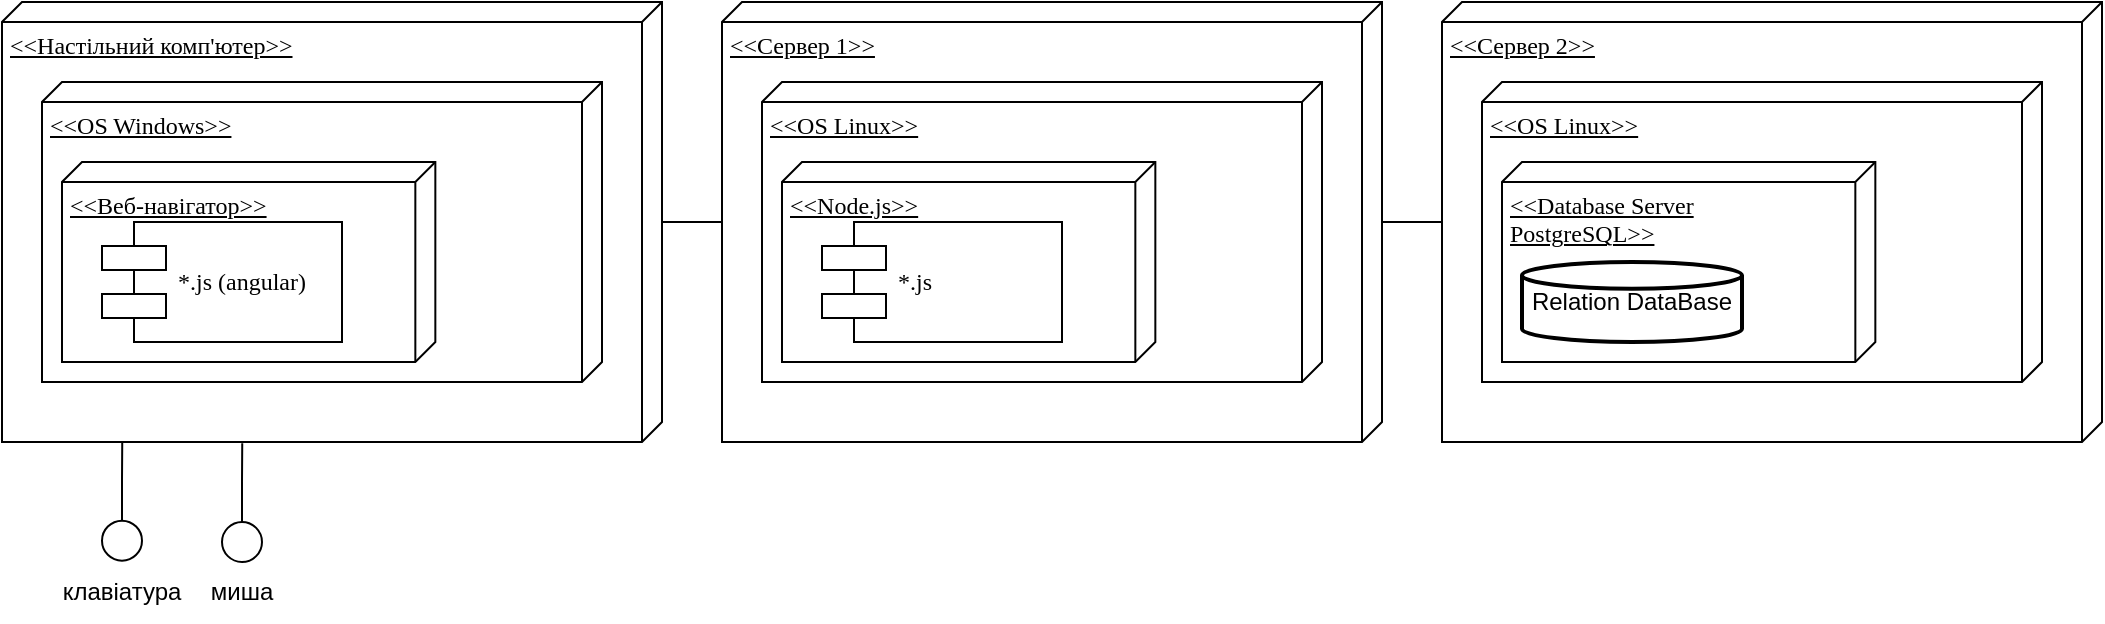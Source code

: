 <mxfile version="20.4.0" type="device"><diagram name="Page-1" id="5f0bae14-7c28-e335-631c-24af17079c00"><mxGraphModel dx="1422" dy="737" grid="1" gridSize="10" guides="1" tooltips="1" connect="1" arrows="1" fold="1" page="1" pageScale="1" pageWidth="1100" pageHeight="850" background="none" math="0" shadow="0"><root><mxCell id="0"/><mxCell id="1" parent="0"/><mxCell id="zSo2Lg_r3zkETElvF47h-24" value="" style="edgeStyle=orthogonalEdgeStyle;rounded=0;orthogonalLoop=1;jettySize=auto;html=1;endArrow=none;endFill=0;" parent="1" source="39150e848f15840c-1" target="zSo2Lg_r3zkETElvF47h-16" edge="1"><mxGeometry relative="1" as="geometry"/></mxCell><mxCell id="39150e848f15840c-1" value="&amp;lt;&amp;lt;Настільний комп'ютер&amp;gt;&amp;gt;" style="verticalAlign=top;align=left;spacingTop=8;spacingLeft=2;spacingRight=12;shape=cube;size=10;direction=south;fontStyle=4;html=1;rounded=0;shadow=0;comic=0;labelBackgroundColor=none;strokeWidth=1;fontFamily=Verdana;fontSize=12" parent="1" vertex="1"><mxGeometry x="120" y="70" width="330" height="220" as="geometry"/></mxCell><mxCell id="zSo2Lg_r3zkETElvF47h-1" value="&amp;lt;&amp;lt;OS Windows&amp;gt;&amp;gt;" style="verticalAlign=top;align=left;spacingTop=8;spacingLeft=2;spacingRight=12;shape=cube;size=10;direction=south;fontStyle=4;html=1;rounded=0;shadow=0;comic=0;labelBackgroundColor=none;strokeWidth=1;fontFamily=Verdana;fontSize=12" parent="1" vertex="1"><mxGeometry x="140" y="110" width="280" height="150" as="geometry"/></mxCell><mxCell id="zSo2Lg_r3zkETElvF47h-2" value="&amp;lt;&amp;lt;Веб-навігатор&amp;gt;&amp;gt;" style="verticalAlign=top;align=left;spacingTop=8;spacingLeft=2;spacingRight=12;shape=cube;size=10;direction=south;fontStyle=4;html=1;rounded=0;shadow=0;comic=0;labelBackgroundColor=none;strokeWidth=1;fontFamily=Verdana;fontSize=12" parent="1" vertex="1"><mxGeometry x="150" y="150" width="186.67" height="100" as="geometry"/></mxCell><mxCell id="zSo2Lg_r3zkETElvF47h-3" value="*.js (angular)" style="shape=component;align=left;spacingLeft=36;rounded=0;shadow=0;comic=0;labelBackgroundColor=none;strokeWidth=1;fontFamily=Verdana;fontSize=12;html=1;" parent="1" vertex="1"><mxGeometry x="170" y="180" width="120" height="60" as="geometry"/></mxCell><mxCell id="zSo2Lg_r3zkETElvF47h-8" style="edgeStyle=orthogonalEdgeStyle;rounded=0;orthogonalLoop=1;jettySize=auto;html=1;entryX=1.003;entryY=0.636;entryDx=0;entryDy=0;entryPerimeter=0;endArrow=none;endFill=0;" parent="1" source="zSo2Lg_r3zkETElvF47h-5" target="39150e848f15840c-1" edge="1"><mxGeometry relative="1" as="geometry"/></mxCell><mxCell id="zSo2Lg_r3zkETElvF47h-5" value="" style="ellipse;whiteSpace=wrap;html=1;rounded=0;shadow=0;comic=0;labelBackgroundColor=none;strokeWidth=1;fontFamily=Verdana;fontSize=12;align=center;" parent="1" vertex="1"><mxGeometry x="230" y="330" width="20" height="20" as="geometry"/></mxCell><mxCell id="zSo2Lg_r3zkETElvF47h-9" style="edgeStyle=orthogonalEdgeStyle;rounded=0;orthogonalLoop=1;jettySize=auto;html=1;entryX=1.003;entryY=0.636;entryDx=0;entryDy=0;entryPerimeter=0;endArrow=none;endFill=0;" parent="1" source="zSo2Lg_r3zkETElvF47h-10" edge="1"><mxGeometry relative="1" as="geometry"><mxPoint x="180.12" y="290" as="targetPoint"/></mxGeometry></mxCell><mxCell id="zSo2Lg_r3zkETElvF47h-10" value="" style="ellipse;whiteSpace=wrap;html=1;rounded=0;shadow=0;comic=0;labelBackgroundColor=none;strokeWidth=1;fontFamily=Verdana;fontSize=12;align=center;" parent="1" vertex="1"><mxGeometry x="170" y="329.34" width="20" height="20" as="geometry"/></mxCell><mxCell id="zSo2Lg_r3zkETElvF47h-11" value="миша" style="text;html=1;strokeColor=none;fillColor=none;align=center;verticalAlign=middle;whiteSpace=wrap;rounded=0;" parent="1" vertex="1"><mxGeometry x="210" y="350" width="60" height="30" as="geometry"/></mxCell><mxCell id="zSo2Lg_r3zkETElvF47h-12" value="клавіатура" style="text;html=1;strokeColor=none;fillColor=none;align=center;verticalAlign=middle;whiteSpace=wrap;rounded=0;" parent="1" vertex="1"><mxGeometry x="150" y="350" width="60" height="30" as="geometry"/></mxCell><mxCell id="zSo2Lg_r3zkETElvF47h-25" value="" style="edgeStyle=orthogonalEdgeStyle;rounded=0;orthogonalLoop=1;jettySize=auto;html=1;endArrow=none;endFill=0;" parent="1" source="zSo2Lg_r3zkETElvF47h-13" target="zSo2Lg_r3zkETElvF47h-22" edge="1"><mxGeometry relative="1" as="geometry"/></mxCell><mxCell id="zSo2Lg_r3zkETElvF47h-13" value="&amp;lt;&amp;lt;Сервер 1&amp;gt;&amp;gt;" style="verticalAlign=top;align=left;spacingTop=8;spacingLeft=2;spacingRight=12;shape=cube;size=10;direction=south;fontStyle=4;html=1;rounded=0;shadow=0;comic=0;labelBackgroundColor=none;strokeWidth=1;fontFamily=Verdana;fontSize=12" parent="1" vertex="1"><mxGeometry x="480" y="70" width="330" height="220" as="geometry"/></mxCell><mxCell id="zSo2Lg_r3zkETElvF47h-14" value="&amp;lt;&amp;lt;OS Linux&amp;gt;&amp;gt;" style="verticalAlign=top;align=left;spacingTop=8;spacingLeft=2;spacingRight=12;shape=cube;size=10;direction=south;fontStyle=4;html=1;rounded=0;shadow=0;comic=0;labelBackgroundColor=none;strokeWidth=1;fontFamily=Verdana;fontSize=12" parent="1" vertex="1"><mxGeometry x="500" y="110" width="280" height="150" as="geometry"/></mxCell><mxCell id="zSo2Lg_r3zkETElvF47h-15" value="&amp;lt;&amp;lt;Node.js&amp;gt;&amp;gt;" style="verticalAlign=top;align=left;spacingTop=8;spacingLeft=2;spacingRight=12;shape=cube;size=10;direction=south;fontStyle=4;html=1;rounded=0;shadow=0;comic=0;labelBackgroundColor=none;strokeWidth=1;fontFamily=Verdana;fontSize=12" parent="1" vertex="1"><mxGeometry x="510" y="150" width="186.67" height="100" as="geometry"/></mxCell><mxCell id="zSo2Lg_r3zkETElvF47h-16" value="*.js&amp;nbsp;" style="shape=component;align=left;spacingLeft=36;rounded=0;shadow=0;comic=0;labelBackgroundColor=none;strokeWidth=1;fontFamily=Verdana;fontSize=12;html=1;" parent="1" vertex="1"><mxGeometry x="530" y="180" width="120" height="60" as="geometry"/></mxCell><mxCell id="zSo2Lg_r3zkETElvF47h-17" value="&amp;lt;&amp;lt;Сервер 2&amp;gt;&amp;gt;" style="verticalAlign=top;align=left;spacingTop=8;spacingLeft=2;spacingRight=12;shape=cube;size=10;direction=south;fontStyle=4;html=1;rounded=0;shadow=0;comic=0;labelBackgroundColor=none;strokeWidth=1;fontFamily=Verdana;fontSize=12" parent="1" vertex="1"><mxGeometry x="840" y="70" width="330" height="220" as="geometry"/></mxCell><mxCell id="zSo2Lg_r3zkETElvF47h-18" value="&amp;lt;&amp;lt;OS Linux&amp;gt;&amp;gt;" style="verticalAlign=top;align=left;spacingTop=8;spacingLeft=2;spacingRight=12;shape=cube;size=10;direction=south;fontStyle=4;html=1;rounded=0;shadow=0;comic=0;labelBackgroundColor=none;strokeWidth=1;fontFamily=Verdana;fontSize=12" parent="1" vertex="1"><mxGeometry x="860" y="110" width="280" height="150" as="geometry"/></mxCell><mxCell id="zSo2Lg_r3zkETElvF47h-19" value="&amp;lt;&amp;lt;Database Server&lt;br&gt;PostgreSQL&amp;gt;&amp;gt;" style="verticalAlign=top;align=left;spacingTop=8;spacingLeft=2;spacingRight=12;shape=cube;size=10;direction=south;fontStyle=4;html=1;rounded=0;shadow=0;comic=0;labelBackgroundColor=none;strokeWidth=1;fontFamily=Verdana;fontSize=12" parent="1" vertex="1"><mxGeometry x="870" y="150" width="186.67" height="100" as="geometry"/></mxCell><mxCell id="zSo2Lg_r3zkETElvF47h-22" value="Relation DataBase" style="strokeWidth=2;html=1;shape=mxgraph.flowchart.database;whiteSpace=wrap;" parent="1" vertex="1"><mxGeometry x="880" y="200" width="110" height="40" as="geometry"/></mxCell></root></mxGraphModel></diagram></mxfile>